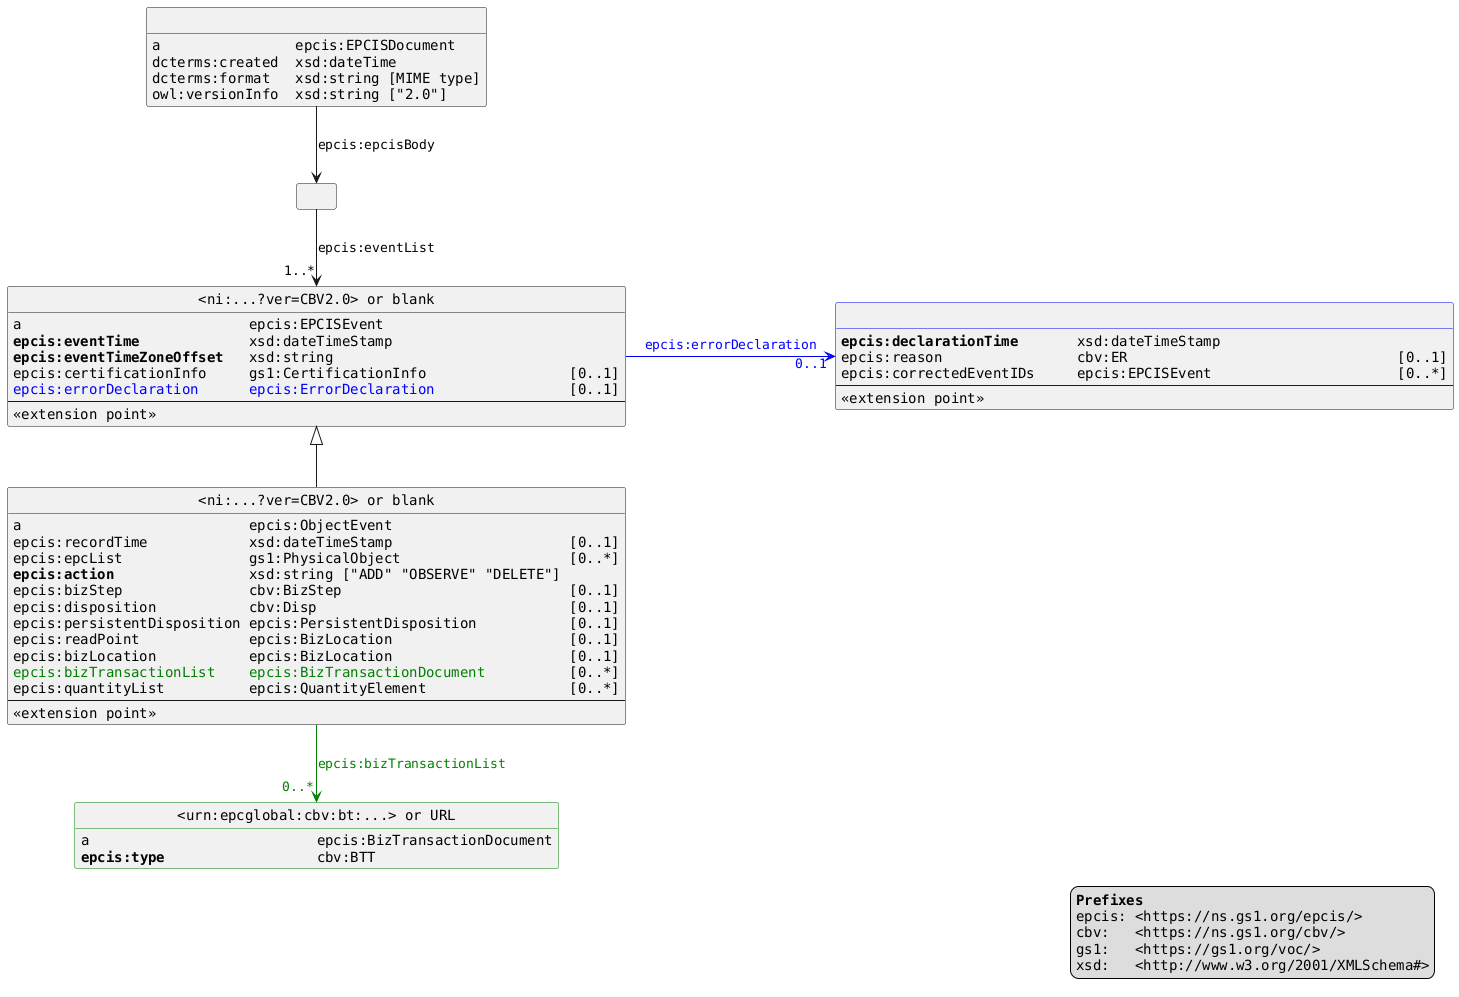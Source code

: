 @startuml
hide empty attributes
hide empty methods
hide circle
skinparam defaultFontName DialogInput
skinparam shadowing false

legend bottom right
**Prefixes**
epcis: <https://ns.gs1.org/epcis/>
cbv:   <https://ns.gs1.org/cbv/>
gs1:   <https://gs1.org/voc/>
xsd:   <http://www.w3.org/2001/XMLSchema#>
end legend

class EPCISDocument as " " {
 a                epcis:EPCISDocument
 dcterms:created  xsd:dateTime
 dcterms:format   xsd:string [MIME type]
 owl:versionInfo  xsd:string ["2.0"]
}

class EPCISEvent as "<ni:...?ver=CBV2.0> or blank" {
 a                           epcis:EPCISEvent
 <b>epcis:eventTime</b>             xsd:dateTimeStamp
 <b>epcis:eventTimeZoneOffset</b>   xsd:string                            
 epcis:certificationInfo     gs1:CertificationInfo                 [0..1]
 <color:blue>epcis:errorDeclaration      epcis:ErrorDeclaration</color>                [0..1]
 ---
 <<extension point>>
}

class ErrorDeclaration as " " #line:blue {
 <b>epcis:declarationTime</b>       xsd:dateTimeStamp
 epcis:reason                cbv:ER                                [0..1]
 epcis:correctedEventIDs     epcis:EPCISEvent                      [0..*]
 ---
 <<extension point>>
}

class ObjectEvent as "<ni:...?ver=CBV2.0> or blank" {
 a                           epcis:ObjectEvent
 epcis:recordTime            xsd:dateTimeStamp                     [0..1]
 epcis:epcList               gs1:PhysicalObject                    [0..*]
 <b>epcis:action</b>                xsd:string ["ADD" "OBSERVE" "DELETE"]
 epcis:bizStep               cbv:BizStep                           [0..1]
 epcis:disposition           cbv:Disp                              [0..1]
 epcis:persistentDisposition epcis:PersistentDisposition           [0..1]
 epcis:readPoint             epcis:BizLocation                     [0..1]
 epcis:bizLocation           epcis:BizLocation                     [0..1]
 <color:green>epcis:bizTransactionList    epcis:BizTransactionDocument</color>          [0..*]
 epcis:quantityList          epcis:QuantityElement                 [0..*]
 ---
 <<extension point>>
}


class BizTransactionDocument as "<urn:epcglobal:cbv:bt:...> or URL" #line:green {
 a                           epcis:BizTransactionDocument 
 <b>epcis:type</b>                  cbv:BTT
}

class blank as "    "

EPCISDocument -->              blank                                     : epcis:epcisBody
blank         -->      "1..*"  EPCISEvent                                : epcis:eventList 
EPCISEvent    <|--             ObjectEvent
EPCISEvent    -right-> "0..1"  ErrorDeclaration       #blue;text:blue    : epcis:errorDeclaration
ObjectEvent   -->      "0..*"  BizTransactionDocument #green;text:green  : epcis:bizTransactionList
@enduml
